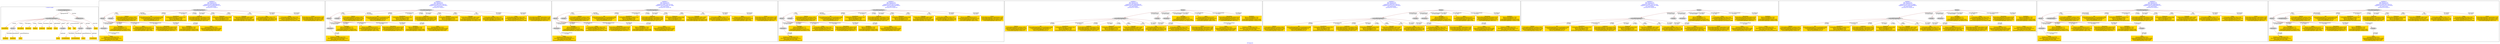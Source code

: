 digraph n0 {
fontcolor="blue"
remincross="true"
label="s06-npg.json"
subgraph cluster_0 {
label="1-correct model"
n2[style="filled",color="white",fillcolor="lightgray",label="CulturalHeritageObject2"];
n3[shape="plaintext",style="filled",fillcolor="gold",label="DateOfWork"];
n4[style="filled",color="white",fillcolor="lightgray",label="Person1"];
n5[shape="plaintext",style="filled",fillcolor="gold",label="Description"];
n6[shape="plaintext",style="filled",fillcolor="gold",label="Dimension"];
n7[shape="plaintext",style="filled",fillcolor="gold",label="Medium"];
n8[shape="plaintext",style="filled",fillcolor="gold",label="CreditLine"];
n9[shape="plaintext",style="filled",fillcolor="gold",label="Copyright"];
n10[shape="plaintext",style="filled",fillcolor="gold",label="Owner"];
n11[style="filled",color="white",fillcolor="lightgray",label="Concept2"];
n12[shape="plaintext",style="filled",fillcolor="gold",label="Title"];
n13[shape="plaintext",style="filled",fillcolor="gold",label="Ref"];
n14[style="filled",color="white",fillcolor="lightgray",label="Person2"];
n15[style="filled",color="white",fillcolor="lightgray",label="Concept3"];
n16[shape="plaintext",style="filled",fillcolor="gold",label="birthDate"];
n17[shape="plaintext",style="filled",fillcolor="gold",label="deathDate"];
n18[shape="plaintext",style="filled",fillcolor="gold",label="Artist"];
n19[shape="plaintext",style="filled",fillcolor="gold",label="sitterBirthDate"];
n20[shape="plaintext",style="filled",fillcolor="gold",label="sitterDeathDate"];
n21[shape="plaintext",style="filled",fillcolor="gold",label="values"];
n22[style="filled",color="white",fillcolor="lightgray",label="EuropeanaAggregation1"];
n23[style="filled",color="white",fillcolor="lightgray",label="WebResource2"];
n24[shape="plaintext",style="filled",fillcolor="gold",label="Image"];
n25[shape="plaintext",style="filled",fillcolor="gold",label="values"];
n26[shape="plaintext",style="filled",fillcolor="gold",label="Classification"];
}
subgraph cluster_1 {
label="candidate 0\nlink coherence:0.0\nnode coherence:0.0\nconfidence:0.6611469500965497\nmapping score:0.3426045389210721\ncost:1800.020004\n-precision:0.67-recall:0.5"
n28[style="filled",color="white",fillcolor="lightgray",label="CulturalHeritageObject1"];
n29[style="filled",color="white",fillcolor="lightgray",label="Person1"];
n30[style="filled",color="white",fillcolor="lightgray",label="Concept1"];
n31[style="filled",color="white",fillcolor="lightgray",label="Document1"];
n32[shape="plaintext",style="filled",fillcolor="gold",label="Medium\n[CulturalHeritageObject,medium,0.892]\n[CulturalHeritageObject,description,0.103]\n[Person,biographicalInformation,0.004]\n[CulturalHeritageObject,extent,0.0]"];
n33[shape="plaintext",style="filled",fillcolor="gold",label="birthDate\n[Person,dateOfBirth,0.77]\n[Person,dateOfDeath,0.152]\n[CulturalHeritageObject,created,0.053]\n[CulturalHeritageObject,description,0.025]"];
n34[shape="plaintext",style="filled",fillcolor="gold",label="values\n[Concept,prefLabel,0.931]\n[CulturalHeritageObject,description,0.056]\n[Person,biographicalInformation,0.008]\n[CulturalHeritageObject,title,0.005]"];
n35[shape="plaintext",style="filled",fillcolor="gold",label="Artist\n[Person,nameOfThePerson,0.815]\n[CulturalHeritageObject,description,0.079]\n[CulturalHeritageObject,title,0.063]\n[CulturalHeritageObject,rights,0.044]"];
n36[shape="plaintext",style="filled",fillcolor="gold",label="Ref\n[CulturalHeritageObject,accessionNumber,0.999]\n[CulturalHeritageObject,rightsHolder,0.0]\n[CulturalHeritageObject,title,0.0]\n[Person,nameOfThePerson,0.0]"];
n37[shape="plaintext",style="filled",fillcolor="gold",label="DateOfWork\n[CulturalHeritageObject,created,0.791]\n[Person,dateOfDeath,0.081]\n[Person,dateOfBirth,0.08]\n[CulturalHeritageObject,description,0.047]"];
n38[shape="plaintext",style="filled",fillcolor="gold",label="CreditLine\n[CulturalHeritageObject,provenance,0.602]\n[CulturalHeritageObject,rightsHolder,0.316]\n[CulturalHeritageObject,description,0.064]\n[CulturalHeritageObject,title,0.018]"];
n39[shape="plaintext",style="filled",fillcolor="gold",label="Dimension\n[CulturalHeritageObject,extent,0.958]\n[Person,dateOfDeath,0.025]\n[Person,dateOfBirth,0.014]\n[Person,biographicalInformation,0.003]"];
n40[shape="plaintext",style="filled",fillcolor="gold",label="Copyright\n[CulturalHeritageObject,rights,0.846]\n[Person,nameOfThePerson,0.084]\n[CulturalHeritageObject,provenance,0.04]\n[CulturalHeritageObject,description,0.03]"];
n41[shape="plaintext",style="filled",fillcolor="gold",label="Description\n[CulturalHeritageObject,description,0.814]\n[Person,biographicalInformation,0.138]\n[CulturalHeritageObject,provenance,0.027]\n[CulturalHeritageObject,title,0.021]"];
n42[shape="plaintext",style="filled",fillcolor="gold",label="deathDate\n[Person,dateOfDeath,0.703]\n[Person,dateOfBirth,0.218]\n[CulturalHeritageObject,extent,0.039]\n[CulturalHeritageObject,created,0.039]"];
n43[shape="plaintext",style="filled",fillcolor="gold",label="Title\n[CulturalHeritageObject,title,0.707]\n[CulturalHeritageObject,description,0.14]\n[CulturalHeritageObject,provenance,0.08]\n[Person,nameOfThePerson,0.073]"];
n44[shape="plaintext",style="filled",fillcolor="gold",label="values\n[CulturalHeritageObject,title,0.543]\n[CulturalHeritageObject,description,0.213]\n[Person,nameOfThePerson,0.155]\n[CulturalHeritageObject,provenance,0.089]"];
n45[shape="plaintext",style="filled",fillcolor="gold",label="Image\n[WebResource,classLink,0.976]\n[Document,columnSubClassOfLink,0.015]\n[Document,classLink,0.009]\n[CulturalHeritageObject,accessionNumber,0.0]"];
n46[shape="plaintext",style="filled",fillcolor="gold",label="Owner\n[CulturalHeritageObject,rightsHolder,0.536]\n[CulturalHeritageObject,provenance,0.406]\n[CulturalHeritageObject,description,0.045]\n[CulturalHeritageObject,title,0.014]"];
}
subgraph cluster_2 {
label="candidate 1\nlink coherence:0.0\nnode coherence:0.0\nconfidence:0.6607526721892233\nmapping score:0.3424731129519633\ncost:1800.020004\n-precision:0.67-recall:0.5"
n48[style="filled",color="white",fillcolor="lightgray",label="CulturalHeritageObject1"];
n49[style="filled",color="white",fillcolor="lightgray",label="Person1"];
n50[style="filled",color="white",fillcolor="lightgray",label="Concept1"];
n51[style="filled",color="white",fillcolor="lightgray",label="Document1"];
n52[shape="plaintext",style="filled",fillcolor="gold",label="Medium\n[CulturalHeritageObject,medium,0.892]\n[CulturalHeritageObject,description,0.103]\n[Person,biographicalInformation,0.004]\n[CulturalHeritageObject,extent,0.0]"];
n53[shape="plaintext",style="filled",fillcolor="gold",label="birthDate\n[Person,dateOfBirth,0.77]\n[Person,dateOfDeath,0.152]\n[CulturalHeritageObject,created,0.053]\n[CulturalHeritageObject,description,0.025]"];
n54[shape="plaintext",style="filled",fillcolor="gold",label="values\n[Concept,prefLabel,0.931]\n[CulturalHeritageObject,description,0.056]\n[Person,biographicalInformation,0.008]\n[CulturalHeritageObject,title,0.005]"];
n55[shape="plaintext",style="filled",fillcolor="gold",label="Artist\n[Person,nameOfThePerson,0.815]\n[CulturalHeritageObject,description,0.079]\n[CulturalHeritageObject,title,0.063]\n[CulturalHeritageObject,rights,0.044]"];
n56[shape="plaintext",style="filled",fillcolor="gold",label="Ref\n[CulturalHeritageObject,accessionNumber,0.999]\n[CulturalHeritageObject,rightsHolder,0.0]\n[CulturalHeritageObject,title,0.0]\n[Person,nameOfThePerson,0.0]"];
n57[shape="plaintext",style="filled",fillcolor="gold",label="DateOfWork\n[CulturalHeritageObject,created,0.791]\n[Person,dateOfDeath,0.081]\n[Person,dateOfBirth,0.08]\n[CulturalHeritageObject,description,0.047]"];
n58[shape="plaintext",style="filled",fillcolor="gold",label="CreditLine\n[CulturalHeritageObject,provenance,0.602]\n[CulturalHeritageObject,rightsHolder,0.316]\n[CulturalHeritageObject,description,0.064]\n[CulturalHeritageObject,title,0.018]"];
n59[shape="plaintext",style="filled",fillcolor="gold",label="Dimension\n[CulturalHeritageObject,extent,0.958]\n[Person,dateOfDeath,0.025]\n[Person,dateOfBirth,0.014]\n[Person,biographicalInformation,0.003]"];
n60[shape="plaintext",style="filled",fillcolor="gold",label="Copyright\n[CulturalHeritageObject,rights,0.846]\n[Person,nameOfThePerson,0.084]\n[CulturalHeritageObject,provenance,0.04]\n[CulturalHeritageObject,description,0.03]"];
n61[shape="plaintext",style="filled",fillcolor="gold",label="Description\n[CulturalHeritageObject,description,0.814]\n[Person,biographicalInformation,0.138]\n[CulturalHeritageObject,provenance,0.027]\n[CulturalHeritageObject,title,0.021]"];
n62[shape="plaintext",style="filled",fillcolor="gold",label="deathDate\n[Person,dateOfDeath,0.703]\n[Person,dateOfBirth,0.218]\n[CulturalHeritageObject,extent,0.039]\n[CulturalHeritageObject,created,0.039]"];
n63[shape="plaintext",style="filled",fillcolor="gold",label="Image\n[WebResource,classLink,0.976]\n[Document,columnSubClassOfLink,0.015]\n[Document,classLink,0.009]\n[CulturalHeritageObject,accessionNumber,0.0]"];
n64[shape="plaintext",style="filled",fillcolor="gold",label="Title\n[CulturalHeritageObject,title,0.707]\n[CulturalHeritageObject,description,0.14]\n[CulturalHeritageObject,provenance,0.08]\n[Person,nameOfThePerson,0.073]"];
n65[shape="plaintext",style="filled",fillcolor="gold",label="values\n[CulturalHeritageObject,title,0.543]\n[CulturalHeritageObject,description,0.213]\n[Person,nameOfThePerson,0.155]\n[CulturalHeritageObject,provenance,0.089]"];
n66[shape="plaintext",style="filled",fillcolor="gold",label="Owner\n[CulturalHeritageObject,rightsHolder,0.536]\n[CulturalHeritageObject,provenance,0.406]\n[CulturalHeritageObject,description,0.045]\n[CulturalHeritageObject,title,0.014]"];
}
subgraph cluster_3 {
label="candidate 2\nlink coherence:0.0\nnode coherence:0.0\nconfidence:0.6081778511873226\nmapping score:0.3249481726179964\ncost:1800.020004\n-precision:0.61-recall:0.46"
n68[style="filled",color="white",fillcolor="lightgray",label="CulturalHeritageObject1"];
n69[style="filled",color="white",fillcolor="lightgray",label="Person1"];
n70[style="filled",color="white",fillcolor="lightgray",label="Concept1"];
n71[style="filled",color="white",fillcolor="lightgray",label="Document1"];
n72[shape="plaintext",style="filled",fillcolor="gold",label="Medium\n[CulturalHeritageObject,medium,0.892]\n[CulturalHeritageObject,description,0.103]\n[Person,biographicalInformation,0.004]\n[CulturalHeritageObject,extent,0.0]"];
n73[shape="plaintext",style="filled",fillcolor="gold",label="birthDate\n[Person,dateOfBirth,0.77]\n[Person,dateOfDeath,0.152]\n[CulturalHeritageObject,created,0.053]\n[CulturalHeritageObject,description,0.025]"];
n74[shape="plaintext",style="filled",fillcolor="gold",label="values\n[Concept,prefLabel,0.931]\n[CulturalHeritageObject,description,0.056]\n[Person,biographicalInformation,0.008]\n[CulturalHeritageObject,title,0.005]"];
n75[shape="plaintext",style="filled",fillcolor="gold",label="values\n[CulturalHeritageObject,title,0.543]\n[CulturalHeritageObject,description,0.213]\n[Person,nameOfThePerson,0.155]\n[CulturalHeritageObject,provenance,0.089]"];
n76[shape="plaintext",style="filled",fillcolor="gold",label="Ref\n[CulturalHeritageObject,accessionNumber,0.999]\n[CulturalHeritageObject,rightsHolder,0.0]\n[CulturalHeritageObject,title,0.0]\n[Person,nameOfThePerson,0.0]"];
n77[shape="plaintext",style="filled",fillcolor="gold",label="DateOfWork\n[CulturalHeritageObject,created,0.791]\n[Person,dateOfDeath,0.081]\n[Person,dateOfBirth,0.08]\n[CulturalHeritageObject,description,0.047]"];
n78[shape="plaintext",style="filled",fillcolor="gold",label="CreditLine\n[CulturalHeritageObject,provenance,0.602]\n[CulturalHeritageObject,rightsHolder,0.316]\n[CulturalHeritageObject,description,0.064]\n[CulturalHeritageObject,title,0.018]"];
n79[shape="plaintext",style="filled",fillcolor="gold",label="Dimension\n[CulturalHeritageObject,extent,0.958]\n[Person,dateOfDeath,0.025]\n[Person,dateOfBirth,0.014]\n[Person,biographicalInformation,0.003]"];
n80[shape="plaintext",style="filled",fillcolor="gold",label="Copyright\n[CulturalHeritageObject,rights,0.846]\n[Person,nameOfThePerson,0.084]\n[CulturalHeritageObject,provenance,0.04]\n[CulturalHeritageObject,description,0.03]"];
n81[shape="plaintext",style="filled",fillcolor="gold",label="Description\n[CulturalHeritageObject,description,0.814]\n[Person,biographicalInformation,0.138]\n[CulturalHeritageObject,provenance,0.027]\n[CulturalHeritageObject,title,0.021]"];
n82[shape="plaintext",style="filled",fillcolor="gold",label="deathDate\n[Person,dateOfDeath,0.703]\n[Person,dateOfBirth,0.218]\n[CulturalHeritageObject,extent,0.039]\n[CulturalHeritageObject,created,0.039]"];
n83[shape="plaintext",style="filled",fillcolor="gold",label="Title\n[CulturalHeritageObject,title,0.707]\n[CulturalHeritageObject,description,0.14]\n[CulturalHeritageObject,provenance,0.08]\n[Person,nameOfThePerson,0.073]"];
n84[shape="plaintext",style="filled",fillcolor="gold",label="Artist\n[Person,nameOfThePerson,0.815]\n[CulturalHeritageObject,description,0.079]\n[CulturalHeritageObject,title,0.063]\n[CulturalHeritageObject,rights,0.044]"];
n85[shape="plaintext",style="filled",fillcolor="gold",label="Image\n[WebResource,classLink,0.976]\n[Document,columnSubClassOfLink,0.015]\n[Document,classLink,0.009]\n[CulturalHeritageObject,accessionNumber,0.0]"];
n86[shape="plaintext",style="filled",fillcolor="gold",label="Owner\n[CulturalHeritageObject,rightsHolder,0.536]\n[CulturalHeritageObject,provenance,0.406]\n[CulturalHeritageObject,description,0.045]\n[CulturalHeritageObject,title,0.014]"];
}
subgraph cluster_4 {
label="candidate 3\nlink coherence:0.0\nnode coherence:0.0\nconfidence:0.6077835732799961\nmapping score:0.3248167466488876\ncost:1800.020004\n-precision:0.61-recall:0.46"
n88[style="filled",color="white",fillcolor="lightgray",label="CulturalHeritageObject1"];
n89[style="filled",color="white",fillcolor="lightgray",label="Person1"];
n90[style="filled",color="white",fillcolor="lightgray",label="Concept1"];
n91[style="filled",color="white",fillcolor="lightgray",label="Document1"];
n92[shape="plaintext",style="filled",fillcolor="gold",label="Medium\n[CulturalHeritageObject,medium,0.892]\n[CulturalHeritageObject,description,0.103]\n[Person,biographicalInformation,0.004]\n[CulturalHeritageObject,extent,0.0]"];
n93[shape="plaintext",style="filled",fillcolor="gold",label="birthDate\n[Person,dateOfBirth,0.77]\n[Person,dateOfDeath,0.152]\n[CulturalHeritageObject,created,0.053]\n[CulturalHeritageObject,description,0.025]"];
n94[shape="plaintext",style="filled",fillcolor="gold",label="values\n[Concept,prefLabel,0.931]\n[CulturalHeritageObject,description,0.056]\n[Person,biographicalInformation,0.008]\n[CulturalHeritageObject,title,0.005]"];
n95[shape="plaintext",style="filled",fillcolor="gold",label="values\n[CulturalHeritageObject,title,0.543]\n[CulturalHeritageObject,description,0.213]\n[Person,nameOfThePerson,0.155]\n[CulturalHeritageObject,provenance,0.089]"];
n96[shape="plaintext",style="filled",fillcolor="gold",label="Ref\n[CulturalHeritageObject,accessionNumber,0.999]\n[CulturalHeritageObject,rightsHolder,0.0]\n[CulturalHeritageObject,title,0.0]\n[Person,nameOfThePerson,0.0]"];
n97[shape="plaintext",style="filled",fillcolor="gold",label="DateOfWork\n[CulturalHeritageObject,created,0.791]\n[Person,dateOfDeath,0.081]\n[Person,dateOfBirth,0.08]\n[CulturalHeritageObject,description,0.047]"];
n98[shape="plaintext",style="filled",fillcolor="gold",label="CreditLine\n[CulturalHeritageObject,provenance,0.602]\n[CulturalHeritageObject,rightsHolder,0.316]\n[CulturalHeritageObject,description,0.064]\n[CulturalHeritageObject,title,0.018]"];
n99[shape="plaintext",style="filled",fillcolor="gold",label="Dimension\n[CulturalHeritageObject,extent,0.958]\n[Person,dateOfDeath,0.025]\n[Person,dateOfBirth,0.014]\n[Person,biographicalInformation,0.003]"];
n100[shape="plaintext",style="filled",fillcolor="gold",label="Copyright\n[CulturalHeritageObject,rights,0.846]\n[Person,nameOfThePerson,0.084]\n[CulturalHeritageObject,provenance,0.04]\n[CulturalHeritageObject,description,0.03]"];
n101[shape="plaintext",style="filled",fillcolor="gold",label="Description\n[CulturalHeritageObject,description,0.814]\n[Person,biographicalInformation,0.138]\n[CulturalHeritageObject,provenance,0.027]\n[CulturalHeritageObject,title,0.021]"];
n102[shape="plaintext",style="filled",fillcolor="gold",label="deathDate\n[Person,dateOfDeath,0.703]\n[Person,dateOfBirth,0.218]\n[CulturalHeritageObject,extent,0.039]\n[CulturalHeritageObject,created,0.039]"];
n103[shape="plaintext",style="filled",fillcolor="gold",label="Image\n[WebResource,classLink,0.976]\n[Document,columnSubClassOfLink,0.015]\n[Document,classLink,0.009]\n[CulturalHeritageObject,accessionNumber,0.0]"];
n104[shape="plaintext",style="filled",fillcolor="gold",label="Title\n[CulturalHeritageObject,title,0.707]\n[CulturalHeritageObject,description,0.14]\n[CulturalHeritageObject,provenance,0.08]\n[Person,nameOfThePerson,0.073]"];
n105[shape="plaintext",style="filled",fillcolor="gold",label="Artist\n[Person,nameOfThePerson,0.815]\n[CulturalHeritageObject,description,0.079]\n[CulturalHeritageObject,title,0.063]\n[CulturalHeritageObject,rights,0.044]"];
n106[shape="plaintext",style="filled",fillcolor="gold",label="Owner\n[CulturalHeritageObject,rightsHolder,0.536]\n[CulturalHeritageObject,provenance,0.406]\n[CulturalHeritageObject,description,0.045]\n[CulturalHeritageObject,title,0.014]"];
}
subgraph cluster_5 {
label="candidate 4\nlink coherence:0.0\nnode coherence:0.0\nconfidence:0.6611469500965497\nmapping score:0.3426045389210721\ncost:1800.030006\n-precision:0.67-recall:0.5"
n108[style="filled",color="white",fillcolor="lightgray",label="Person1"];
n109[style="filled",color="white",fillcolor="lightgray",label="CulturalHeritageObject1"];
n110[style="filled",color="white",fillcolor="lightgray",label="Concept1"];
n111[style="filled",color="white",fillcolor="lightgray",label="Document1"];
n112[shape="plaintext",style="filled",fillcolor="gold",label="Medium\n[CulturalHeritageObject,medium,0.892]\n[CulturalHeritageObject,description,0.103]\n[Person,biographicalInformation,0.004]\n[CulturalHeritageObject,extent,0.0]"];
n113[shape="plaintext",style="filled",fillcolor="gold",label="birthDate\n[Person,dateOfBirth,0.77]\n[Person,dateOfDeath,0.152]\n[CulturalHeritageObject,created,0.053]\n[CulturalHeritageObject,description,0.025]"];
n114[shape="plaintext",style="filled",fillcolor="gold",label="values\n[Concept,prefLabel,0.931]\n[CulturalHeritageObject,description,0.056]\n[Person,biographicalInformation,0.008]\n[CulturalHeritageObject,title,0.005]"];
n115[shape="plaintext",style="filled",fillcolor="gold",label="Artist\n[Person,nameOfThePerson,0.815]\n[CulturalHeritageObject,description,0.079]\n[CulturalHeritageObject,title,0.063]\n[CulturalHeritageObject,rights,0.044]"];
n116[shape="plaintext",style="filled",fillcolor="gold",label="Ref\n[CulturalHeritageObject,accessionNumber,0.999]\n[CulturalHeritageObject,rightsHolder,0.0]\n[CulturalHeritageObject,title,0.0]\n[Person,nameOfThePerson,0.0]"];
n117[shape="plaintext",style="filled",fillcolor="gold",label="DateOfWork\n[CulturalHeritageObject,created,0.791]\n[Person,dateOfDeath,0.081]\n[Person,dateOfBirth,0.08]\n[CulturalHeritageObject,description,0.047]"];
n118[shape="plaintext",style="filled",fillcolor="gold",label="CreditLine\n[CulturalHeritageObject,provenance,0.602]\n[CulturalHeritageObject,rightsHolder,0.316]\n[CulturalHeritageObject,description,0.064]\n[CulturalHeritageObject,title,0.018]"];
n119[shape="plaintext",style="filled",fillcolor="gold",label="Dimension\n[CulturalHeritageObject,extent,0.958]\n[Person,dateOfDeath,0.025]\n[Person,dateOfBirth,0.014]\n[Person,biographicalInformation,0.003]"];
n120[shape="plaintext",style="filled",fillcolor="gold",label="Copyright\n[CulturalHeritageObject,rights,0.846]\n[Person,nameOfThePerson,0.084]\n[CulturalHeritageObject,provenance,0.04]\n[CulturalHeritageObject,description,0.03]"];
n121[shape="plaintext",style="filled",fillcolor="gold",label="Description\n[CulturalHeritageObject,description,0.814]\n[Person,biographicalInformation,0.138]\n[CulturalHeritageObject,provenance,0.027]\n[CulturalHeritageObject,title,0.021]"];
n122[shape="plaintext",style="filled",fillcolor="gold",label="deathDate\n[Person,dateOfDeath,0.703]\n[Person,dateOfBirth,0.218]\n[CulturalHeritageObject,extent,0.039]\n[CulturalHeritageObject,created,0.039]"];
n123[shape="plaintext",style="filled",fillcolor="gold",label="Title\n[CulturalHeritageObject,title,0.707]\n[CulturalHeritageObject,description,0.14]\n[CulturalHeritageObject,provenance,0.08]\n[Person,nameOfThePerson,0.073]"];
n124[shape="plaintext",style="filled",fillcolor="gold",label="values\n[CulturalHeritageObject,title,0.543]\n[CulturalHeritageObject,description,0.213]\n[Person,nameOfThePerson,0.155]\n[CulturalHeritageObject,provenance,0.089]"];
n125[shape="plaintext",style="filled",fillcolor="gold",label="Image\n[WebResource,classLink,0.976]\n[Document,columnSubClassOfLink,0.015]\n[Document,classLink,0.009]\n[CulturalHeritageObject,accessionNumber,0.0]"];
n126[shape="plaintext",style="filled",fillcolor="gold",label="Owner\n[CulturalHeritageObject,rightsHolder,0.536]\n[CulturalHeritageObject,provenance,0.406]\n[CulturalHeritageObject,description,0.045]\n[CulturalHeritageObject,title,0.014]"];
}
subgraph cluster_6 {
label="candidate 5\nlink coherence:0.0\nnode coherence:0.0\nconfidence:0.6607526721892233\nmapping score:0.3424731129519633\ncost:1800.030006\n-precision:0.67-recall:0.5"
n128[style="filled",color="white",fillcolor="lightgray",label="Person1"];
n129[style="filled",color="white",fillcolor="lightgray",label="CulturalHeritageObject1"];
n130[style="filled",color="white",fillcolor="lightgray",label="Concept1"];
n131[style="filled",color="white",fillcolor="lightgray",label="Document1"];
n132[shape="plaintext",style="filled",fillcolor="gold",label="Medium\n[CulturalHeritageObject,medium,0.892]\n[CulturalHeritageObject,description,0.103]\n[Person,biographicalInformation,0.004]\n[CulturalHeritageObject,extent,0.0]"];
n133[shape="plaintext",style="filled",fillcolor="gold",label="birthDate\n[Person,dateOfBirth,0.77]\n[Person,dateOfDeath,0.152]\n[CulturalHeritageObject,created,0.053]\n[CulturalHeritageObject,description,0.025]"];
n134[shape="plaintext",style="filled",fillcolor="gold",label="values\n[Concept,prefLabel,0.931]\n[CulturalHeritageObject,description,0.056]\n[Person,biographicalInformation,0.008]\n[CulturalHeritageObject,title,0.005]"];
n135[shape="plaintext",style="filled",fillcolor="gold",label="Artist\n[Person,nameOfThePerson,0.815]\n[CulturalHeritageObject,description,0.079]\n[CulturalHeritageObject,title,0.063]\n[CulturalHeritageObject,rights,0.044]"];
n136[shape="plaintext",style="filled",fillcolor="gold",label="Ref\n[CulturalHeritageObject,accessionNumber,0.999]\n[CulturalHeritageObject,rightsHolder,0.0]\n[CulturalHeritageObject,title,0.0]\n[Person,nameOfThePerson,0.0]"];
n137[shape="plaintext",style="filled",fillcolor="gold",label="DateOfWork\n[CulturalHeritageObject,created,0.791]\n[Person,dateOfDeath,0.081]\n[Person,dateOfBirth,0.08]\n[CulturalHeritageObject,description,0.047]"];
n138[shape="plaintext",style="filled",fillcolor="gold",label="CreditLine\n[CulturalHeritageObject,provenance,0.602]\n[CulturalHeritageObject,rightsHolder,0.316]\n[CulturalHeritageObject,description,0.064]\n[CulturalHeritageObject,title,0.018]"];
n139[shape="plaintext",style="filled",fillcolor="gold",label="Dimension\n[CulturalHeritageObject,extent,0.958]\n[Person,dateOfDeath,0.025]\n[Person,dateOfBirth,0.014]\n[Person,biographicalInformation,0.003]"];
n140[shape="plaintext",style="filled",fillcolor="gold",label="Copyright\n[CulturalHeritageObject,rights,0.846]\n[Person,nameOfThePerson,0.084]\n[CulturalHeritageObject,provenance,0.04]\n[CulturalHeritageObject,description,0.03]"];
n141[shape="plaintext",style="filled",fillcolor="gold",label="Description\n[CulturalHeritageObject,description,0.814]\n[Person,biographicalInformation,0.138]\n[CulturalHeritageObject,provenance,0.027]\n[CulturalHeritageObject,title,0.021]"];
n142[shape="plaintext",style="filled",fillcolor="gold",label="deathDate\n[Person,dateOfDeath,0.703]\n[Person,dateOfBirth,0.218]\n[CulturalHeritageObject,extent,0.039]\n[CulturalHeritageObject,created,0.039]"];
n143[shape="plaintext",style="filled",fillcolor="gold",label="Image\n[WebResource,classLink,0.976]\n[Document,columnSubClassOfLink,0.015]\n[Document,classLink,0.009]\n[CulturalHeritageObject,accessionNumber,0.0]"];
n144[shape="plaintext",style="filled",fillcolor="gold",label="Title\n[CulturalHeritageObject,title,0.707]\n[CulturalHeritageObject,description,0.14]\n[CulturalHeritageObject,provenance,0.08]\n[Person,nameOfThePerson,0.073]"];
n145[shape="plaintext",style="filled",fillcolor="gold",label="values\n[CulturalHeritageObject,title,0.543]\n[CulturalHeritageObject,description,0.213]\n[Person,nameOfThePerson,0.155]\n[CulturalHeritageObject,provenance,0.089]"];
n146[shape="plaintext",style="filled",fillcolor="gold",label="Owner\n[CulturalHeritageObject,rightsHolder,0.536]\n[CulturalHeritageObject,provenance,0.406]\n[CulturalHeritageObject,description,0.045]\n[CulturalHeritageObject,title,0.014]"];
}
subgraph cluster_7 {
label="candidate 6\nlink coherence:0.0\nnode coherence:0.0\nconfidence:0.6081778511873226\nmapping score:0.3249481726179964\ncost:1800.030006\n-precision:0.61-recall:0.46"
n148[style="filled",color="white",fillcolor="lightgray",label="Person1"];
n149[style="filled",color="white",fillcolor="lightgray",label="CulturalHeritageObject1"];
n150[style="filled",color="white",fillcolor="lightgray",label="Concept1"];
n151[style="filled",color="white",fillcolor="lightgray",label="Document1"];
n152[shape="plaintext",style="filled",fillcolor="gold",label="Medium\n[CulturalHeritageObject,medium,0.892]\n[CulturalHeritageObject,description,0.103]\n[Person,biographicalInformation,0.004]\n[CulturalHeritageObject,extent,0.0]"];
n153[shape="plaintext",style="filled",fillcolor="gold",label="birthDate\n[Person,dateOfBirth,0.77]\n[Person,dateOfDeath,0.152]\n[CulturalHeritageObject,created,0.053]\n[CulturalHeritageObject,description,0.025]"];
n154[shape="plaintext",style="filled",fillcolor="gold",label="values\n[Concept,prefLabel,0.931]\n[CulturalHeritageObject,description,0.056]\n[Person,biographicalInformation,0.008]\n[CulturalHeritageObject,title,0.005]"];
n155[shape="plaintext",style="filled",fillcolor="gold",label="values\n[CulturalHeritageObject,title,0.543]\n[CulturalHeritageObject,description,0.213]\n[Person,nameOfThePerson,0.155]\n[CulturalHeritageObject,provenance,0.089]"];
n156[shape="plaintext",style="filled",fillcolor="gold",label="Ref\n[CulturalHeritageObject,accessionNumber,0.999]\n[CulturalHeritageObject,rightsHolder,0.0]\n[CulturalHeritageObject,title,0.0]\n[Person,nameOfThePerson,0.0]"];
n157[shape="plaintext",style="filled",fillcolor="gold",label="DateOfWork\n[CulturalHeritageObject,created,0.791]\n[Person,dateOfDeath,0.081]\n[Person,dateOfBirth,0.08]\n[CulturalHeritageObject,description,0.047]"];
n158[shape="plaintext",style="filled",fillcolor="gold",label="CreditLine\n[CulturalHeritageObject,provenance,0.602]\n[CulturalHeritageObject,rightsHolder,0.316]\n[CulturalHeritageObject,description,0.064]\n[CulturalHeritageObject,title,0.018]"];
n159[shape="plaintext",style="filled",fillcolor="gold",label="Dimension\n[CulturalHeritageObject,extent,0.958]\n[Person,dateOfDeath,0.025]\n[Person,dateOfBirth,0.014]\n[Person,biographicalInformation,0.003]"];
n160[shape="plaintext",style="filled",fillcolor="gold",label="Copyright\n[CulturalHeritageObject,rights,0.846]\n[Person,nameOfThePerson,0.084]\n[CulturalHeritageObject,provenance,0.04]\n[CulturalHeritageObject,description,0.03]"];
n161[shape="plaintext",style="filled",fillcolor="gold",label="Description\n[CulturalHeritageObject,description,0.814]\n[Person,biographicalInformation,0.138]\n[CulturalHeritageObject,provenance,0.027]\n[CulturalHeritageObject,title,0.021]"];
n162[shape="plaintext",style="filled",fillcolor="gold",label="deathDate\n[Person,dateOfDeath,0.703]\n[Person,dateOfBirth,0.218]\n[CulturalHeritageObject,extent,0.039]\n[CulturalHeritageObject,created,0.039]"];
n163[shape="plaintext",style="filled",fillcolor="gold",label="Title\n[CulturalHeritageObject,title,0.707]\n[CulturalHeritageObject,description,0.14]\n[CulturalHeritageObject,provenance,0.08]\n[Person,nameOfThePerson,0.073]"];
n164[shape="plaintext",style="filled",fillcolor="gold",label="Artist\n[Person,nameOfThePerson,0.815]\n[CulturalHeritageObject,description,0.079]\n[CulturalHeritageObject,title,0.063]\n[CulturalHeritageObject,rights,0.044]"];
n165[shape="plaintext",style="filled",fillcolor="gold",label="Image\n[WebResource,classLink,0.976]\n[Document,columnSubClassOfLink,0.015]\n[Document,classLink,0.009]\n[CulturalHeritageObject,accessionNumber,0.0]"];
n166[shape="plaintext",style="filled",fillcolor="gold",label="Owner\n[CulturalHeritageObject,rightsHolder,0.536]\n[CulturalHeritageObject,provenance,0.406]\n[CulturalHeritageObject,description,0.045]\n[CulturalHeritageObject,title,0.014]"];
}
subgraph cluster_8 {
label="candidate 7\nlink coherence:0.0\nnode coherence:0.0\nconfidence:0.6077835732799961\nmapping score:0.3248167466488876\ncost:1800.030006\n-precision:0.61-recall:0.46"
n168[style="filled",color="white",fillcolor="lightgray",label="Person1"];
n169[style="filled",color="white",fillcolor="lightgray",label="CulturalHeritageObject1"];
n170[style="filled",color="white",fillcolor="lightgray",label="Concept1"];
n171[style="filled",color="white",fillcolor="lightgray",label="Document1"];
n172[shape="plaintext",style="filled",fillcolor="gold",label="Medium\n[CulturalHeritageObject,medium,0.892]\n[CulturalHeritageObject,description,0.103]\n[Person,biographicalInformation,0.004]\n[CulturalHeritageObject,extent,0.0]"];
n173[shape="plaintext",style="filled",fillcolor="gold",label="birthDate\n[Person,dateOfBirth,0.77]\n[Person,dateOfDeath,0.152]\n[CulturalHeritageObject,created,0.053]\n[CulturalHeritageObject,description,0.025]"];
n174[shape="plaintext",style="filled",fillcolor="gold",label="values\n[Concept,prefLabel,0.931]\n[CulturalHeritageObject,description,0.056]\n[Person,biographicalInformation,0.008]\n[CulturalHeritageObject,title,0.005]"];
n175[shape="plaintext",style="filled",fillcolor="gold",label="values\n[CulturalHeritageObject,title,0.543]\n[CulturalHeritageObject,description,0.213]\n[Person,nameOfThePerson,0.155]\n[CulturalHeritageObject,provenance,0.089]"];
n176[shape="plaintext",style="filled",fillcolor="gold",label="Ref\n[CulturalHeritageObject,accessionNumber,0.999]\n[CulturalHeritageObject,rightsHolder,0.0]\n[CulturalHeritageObject,title,0.0]\n[Person,nameOfThePerson,0.0]"];
n177[shape="plaintext",style="filled",fillcolor="gold",label="DateOfWork\n[CulturalHeritageObject,created,0.791]\n[Person,dateOfDeath,0.081]\n[Person,dateOfBirth,0.08]\n[CulturalHeritageObject,description,0.047]"];
n178[shape="plaintext",style="filled",fillcolor="gold",label="CreditLine\n[CulturalHeritageObject,provenance,0.602]\n[CulturalHeritageObject,rightsHolder,0.316]\n[CulturalHeritageObject,description,0.064]\n[CulturalHeritageObject,title,0.018]"];
n179[shape="plaintext",style="filled",fillcolor="gold",label="Dimension\n[CulturalHeritageObject,extent,0.958]\n[Person,dateOfDeath,0.025]\n[Person,dateOfBirth,0.014]\n[Person,biographicalInformation,0.003]"];
n180[shape="plaintext",style="filled",fillcolor="gold",label="Copyright\n[CulturalHeritageObject,rights,0.846]\n[Person,nameOfThePerson,0.084]\n[CulturalHeritageObject,provenance,0.04]\n[CulturalHeritageObject,description,0.03]"];
n181[shape="plaintext",style="filled",fillcolor="gold",label="Description\n[CulturalHeritageObject,description,0.814]\n[Person,biographicalInformation,0.138]\n[CulturalHeritageObject,provenance,0.027]\n[CulturalHeritageObject,title,0.021]"];
n182[shape="plaintext",style="filled",fillcolor="gold",label="deathDate\n[Person,dateOfDeath,0.703]\n[Person,dateOfBirth,0.218]\n[CulturalHeritageObject,extent,0.039]\n[CulturalHeritageObject,created,0.039]"];
n183[shape="plaintext",style="filled",fillcolor="gold",label="Image\n[WebResource,classLink,0.976]\n[Document,columnSubClassOfLink,0.015]\n[Document,classLink,0.009]\n[CulturalHeritageObject,accessionNumber,0.0]"];
n184[shape="plaintext",style="filled",fillcolor="gold",label="Title\n[CulturalHeritageObject,title,0.707]\n[CulturalHeritageObject,description,0.14]\n[CulturalHeritageObject,provenance,0.08]\n[Person,nameOfThePerson,0.073]"];
n185[shape="plaintext",style="filled",fillcolor="gold",label="Artist\n[Person,nameOfThePerson,0.815]\n[CulturalHeritageObject,description,0.079]\n[CulturalHeritageObject,title,0.063]\n[CulturalHeritageObject,rights,0.044]"];
n186[shape="plaintext",style="filled",fillcolor="gold",label="Owner\n[CulturalHeritageObject,rightsHolder,0.536]\n[CulturalHeritageObject,provenance,0.406]\n[CulturalHeritageObject,description,0.045]\n[CulturalHeritageObject,title,0.014]"];
}
subgraph cluster_9 {
label="candidate 8\nlink coherence:0.0\nnode coherence:0.0\nconfidence:0.6611469500965497\nmapping score:0.3426045389210721\ncost:1900.020004\n-precision:0.63-recall:0.5"
n188[style="filled",color="white",fillcolor="lightgray",label="CulturalHeritageObject1"];
n189[style="filled",color="white",fillcolor="lightgray",label="Person1"];
n190[style="filled",color="white",fillcolor="lightgray",label="ConceptScheme1"];
n191[style="filled",color="white",fillcolor="lightgray",label="Document1"];
n192[style="filled",color="white",fillcolor="lightgray",label="Concept1"];
n193[shape="plaintext",style="filled",fillcolor="gold",label="Medium\n[CulturalHeritageObject,medium,0.892]\n[CulturalHeritageObject,description,0.103]\n[Person,biographicalInformation,0.004]\n[CulturalHeritageObject,extent,0.0]"];
n194[shape="plaintext",style="filled",fillcolor="gold",label="birthDate\n[Person,dateOfBirth,0.77]\n[Person,dateOfDeath,0.152]\n[CulturalHeritageObject,created,0.053]\n[CulturalHeritageObject,description,0.025]"];
n195[shape="plaintext",style="filled",fillcolor="gold",label="values\n[Concept,prefLabel,0.931]\n[CulturalHeritageObject,description,0.056]\n[Person,biographicalInformation,0.008]\n[CulturalHeritageObject,title,0.005]"];
n196[shape="plaintext",style="filled",fillcolor="gold",label="Artist\n[Person,nameOfThePerson,0.815]\n[CulturalHeritageObject,description,0.079]\n[CulturalHeritageObject,title,0.063]\n[CulturalHeritageObject,rights,0.044]"];
n197[shape="plaintext",style="filled",fillcolor="gold",label="Ref\n[CulturalHeritageObject,accessionNumber,0.999]\n[CulturalHeritageObject,rightsHolder,0.0]\n[CulturalHeritageObject,title,0.0]\n[Person,nameOfThePerson,0.0]"];
n198[shape="plaintext",style="filled",fillcolor="gold",label="DateOfWork\n[CulturalHeritageObject,created,0.791]\n[Person,dateOfDeath,0.081]\n[Person,dateOfBirth,0.08]\n[CulturalHeritageObject,description,0.047]"];
n199[shape="plaintext",style="filled",fillcolor="gold",label="CreditLine\n[CulturalHeritageObject,provenance,0.602]\n[CulturalHeritageObject,rightsHolder,0.316]\n[CulturalHeritageObject,description,0.064]\n[CulturalHeritageObject,title,0.018]"];
n200[shape="plaintext",style="filled",fillcolor="gold",label="Dimension\n[CulturalHeritageObject,extent,0.958]\n[Person,dateOfDeath,0.025]\n[Person,dateOfBirth,0.014]\n[Person,biographicalInformation,0.003]"];
n201[shape="plaintext",style="filled",fillcolor="gold",label="Copyright\n[CulturalHeritageObject,rights,0.846]\n[Person,nameOfThePerson,0.084]\n[CulturalHeritageObject,provenance,0.04]\n[CulturalHeritageObject,description,0.03]"];
n202[shape="plaintext",style="filled",fillcolor="gold",label="Description\n[CulturalHeritageObject,description,0.814]\n[Person,biographicalInformation,0.138]\n[CulturalHeritageObject,provenance,0.027]\n[CulturalHeritageObject,title,0.021]"];
n203[shape="plaintext",style="filled",fillcolor="gold",label="deathDate\n[Person,dateOfDeath,0.703]\n[Person,dateOfBirth,0.218]\n[CulturalHeritageObject,extent,0.039]\n[CulturalHeritageObject,created,0.039]"];
n204[shape="plaintext",style="filled",fillcolor="gold",label="Title\n[CulturalHeritageObject,title,0.707]\n[CulturalHeritageObject,description,0.14]\n[CulturalHeritageObject,provenance,0.08]\n[Person,nameOfThePerson,0.073]"];
n205[shape="plaintext",style="filled",fillcolor="gold",label="values\n[CulturalHeritageObject,title,0.543]\n[CulturalHeritageObject,description,0.213]\n[Person,nameOfThePerson,0.155]\n[CulturalHeritageObject,provenance,0.089]"];
n206[shape="plaintext",style="filled",fillcolor="gold",label="Image\n[WebResource,classLink,0.976]\n[Document,columnSubClassOfLink,0.015]\n[Document,classLink,0.009]\n[CulturalHeritageObject,accessionNumber,0.0]"];
n207[shape="plaintext",style="filled",fillcolor="gold",label="Owner\n[CulturalHeritageObject,rightsHolder,0.536]\n[CulturalHeritageObject,provenance,0.406]\n[CulturalHeritageObject,description,0.045]\n[CulturalHeritageObject,title,0.014]"];
}
subgraph cluster_10 {
label="candidate 9\nlink coherence:0.0\nnode coherence:0.0\nconfidence:0.6607526721892233\nmapping score:0.3424731129519633\ncost:1900.020004\n-precision:0.63-recall:0.5"
n209[style="filled",color="white",fillcolor="lightgray",label="CulturalHeritageObject1"];
n210[style="filled",color="white",fillcolor="lightgray",label="Person1"];
n211[style="filled",color="white",fillcolor="lightgray",label="ConceptScheme1"];
n212[style="filled",color="white",fillcolor="lightgray",label="Document1"];
n213[style="filled",color="white",fillcolor="lightgray",label="Concept1"];
n214[shape="plaintext",style="filled",fillcolor="gold",label="Medium\n[CulturalHeritageObject,medium,0.892]\n[CulturalHeritageObject,description,0.103]\n[Person,biographicalInformation,0.004]\n[CulturalHeritageObject,extent,0.0]"];
n215[shape="plaintext",style="filled",fillcolor="gold",label="birthDate\n[Person,dateOfBirth,0.77]\n[Person,dateOfDeath,0.152]\n[CulturalHeritageObject,created,0.053]\n[CulturalHeritageObject,description,0.025]"];
n216[shape="plaintext",style="filled",fillcolor="gold",label="values\n[Concept,prefLabel,0.931]\n[CulturalHeritageObject,description,0.056]\n[Person,biographicalInformation,0.008]\n[CulturalHeritageObject,title,0.005]"];
n217[shape="plaintext",style="filled",fillcolor="gold",label="Artist\n[Person,nameOfThePerson,0.815]\n[CulturalHeritageObject,description,0.079]\n[CulturalHeritageObject,title,0.063]\n[CulturalHeritageObject,rights,0.044]"];
n218[shape="plaintext",style="filled",fillcolor="gold",label="Ref\n[CulturalHeritageObject,accessionNumber,0.999]\n[CulturalHeritageObject,rightsHolder,0.0]\n[CulturalHeritageObject,title,0.0]\n[Person,nameOfThePerson,0.0]"];
n219[shape="plaintext",style="filled",fillcolor="gold",label="DateOfWork\n[CulturalHeritageObject,created,0.791]\n[Person,dateOfDeath,0.081]\n[Person,dateOfBirth,0.08]\n[CulturalHeritageObject,description,0.047]"];
n220[shape="plaintext",style="filled",fillcolor="gold",label="CreditLine\n[CulturalHeritageObject,provenance,0.602]\n[CulturalHeritageObject,rightsHolder,0.316]\n[CulturalHeritageObject,description,0.064]\n[CulturalHeritageObject,title,0.018]"];
n221[shape="plaintext",style="filled",fillcolor="gold",label="Dimension\n[CulturalHeritageObject,extent,0.958]\n[Person,dateOfDeath,0.025]\n[Person,dateOfBirth,0.014]\n[Person,biographicalInformation,0.003]"];
n222[shape="plaintext",style="filled",fillcolor="gold",label="Copyright\n[CulturalHeritageObject,rights,0.846]\n[Person,nameOfThePerson,0.084]\n[CulturalHeritageObject,provenance,0.04]\n[CulturalHeritageObject,description,0.03]"];
n223[shape="plaintext",style="filled",fillcolor="gold",label="Description\n[CulturalHeritageObject,description,0.814]\n[Person,biographicalInformation,0.138]\n[CulturalHeritageObject,provenance,0.027]\n[CulturalHeritageObject,title,0.021]"];
n224[shape="plaintext",style="filled",fillcolor="gold",label="deathDate\n[Person,dateOfDeath,0.703]\n[Person,dateOfBirth,0.218]\n[CulturalHeritageObject,extent,0.039]\n[CulturalHeritageObject,created,0.039]"];
n225[shape="plaintext",style="filled",fillcolor="gold",label="Image\n[WebResource,classLink,0.976]\n[Document,columnSubClassOfLink,0.015]\n[Document,classLink,0.009]\n[CulturalHeritageObject,accessionNumber,0.0]"];
n226[shape="plaintext",style="filled",fillcolor="gold",label="Title\n[CulturalHeritageObject,title,0.707]\n[CulturalHeritageObject,description,0.14]\n[CulturalHeritageObject,provenance,0.08]\n[Person,nameOfThePerson,0.073]"];
n227[shape="plaintext",style="filled",fillcolor="gold",label="values\n[CulturalHeritageObject,title,0.543]\n[CulturalHeritageObject,description,0.213]\n[Person,nameOfThePerson,0.155]\n[CulturalHeritageObject,provenance,0.089]"];
n228[shape="plaintext",style="filled",fillcolor="gold",label="Owner\n[CulturalHeritageObject,rightsHolder,0.536]\n[CulturalHeritageObject,provenance,0.406]\n[CulturalHeritageObject,description,0.045]\n[CulturalHeritageObject,title,0.014]"];
}
n2 -> n3[color="brown",fontcolor="black",label="created"]
n2 -> n4[color="brown",fontcolor="black",label="creator"]
n2 -> n5[color="brown",fontcolor="black",label="description"]
n2 -> n6[color="brown",fontcolor="black",label="extent"]
n2 -> n7[color="brown",fontcolor="black",label="medium"]
n2 -> n8[color="brown",fontcolor="black",label="provenance"]
n2 -> n9[color="brown",fontcolor="black",label="rights"]
n2 -> n10[color="brown",fontcolor="black",label="rightsHolder"]
n2 -> n11[color="brown",fontcolor="black",label="subject"]
n2 -> n12[color="brown",fontcolor="black",label="title"]
n2 -> n13[color="brown",fontcolor="black",label="accessionNumber"]
n2 -> n14[color="brown",fontcolor="black",label="sitter"]
n2 -> n15[color="brown",fontcolor="black",label="hasType"]
n4 -> n16[color="brown",fontcolor="black",label="dateOfBirth"]
n4 -> n17[color="brown",fontcolor="black",label="dateOfDeath"]
n4 -> n18[color="brown",fontcolor="black",label="nameOfThePerson"]
n14 -> n19[color="brown",fontcolor="black",label="dateOfBirth"]
n14 -> n20[color="brown",fontcolor="black",label="dateOfDeath"]
n14 -> n21[color="brown",fontcolor="black",label="nameOfThePerson"]
n22 -> n2[color="brown",fontcolor="black",label="aggregatedCHO"]
n22 -> n23[color="brown",fontcolor="black",label="hasView"]
n23 -> n24[color="brown",fontcolor="black",label="classLink"]
n11 -> n25[color="brown",fontcolor="black",label="prefLabel"]
n15 -> n26[color="brown",fontcolor="black",label="prefLabel"]
n28 -> n29[color="brown",fontcolor="black",label="sitter\nw=100.0"]
n28 -> n30[color="brown",fontcolor="black",label="hasType\nw=100.010002"]
n29 -> n31[color="brown",fontcolor="black",label="workplaceHomepage\nw=100.010002"]
n28 -> n32[color="brown",fontcolor="black",label="medium\nw=100.0"]
n29 -> n33[color="brown",fontcolor="black",label="dateOfBirth\nw=100.0"]
n30 -> n34[color="brown",fontcolor="black",label="prefLabel\nw=100.0"]
n29 -> n35[color="brown",fontcolor="black",label="nameOfThePerson\nw=100.0"]
n28 -> n36[color="brown",fontcolor="black",label="accessionNumber\nw=100.0"]
n28 -> n37[color="brown",fontcolor="black",label="created\nw=100.0"]
n28 -> n38[color="brown",fontcolor="black",label="provenance\nw=100.0"]
n28 -> n39[color="brown",fontcolor="black",label="extent\nw=100.0"]
n28 -> n40[color="brown",fontcolor="black",label="rights\nw=100.0"]
n29 -> n41[color="brown",fontcolor="black",label="biographicalInformation\nw=100.0"]
n29 -> n42[color="brown",fontcolor="black",label="dateOfDeath\nw=100.0"]
n28 -> n43[color="brown",fontcolor="black",label="title\nw=100.0"]
n28 -> n44[color="brown",fontcolor="black",label="description\nw=100.0"]
n31 -> n45[color="brown",fontcolor="black",label="columnSubClassOfLink\nw=100.0"]
n28 -> n46[color="brown",fontcolor="black",label="rightsHolder\nw=100.0"]
n48 -> n49[color="brown",fontcolor="black",label="sitter\nw=100.0"]
n48 -> n50[color="brown",fontcolor="black",label="hasType\nw=100.010002"]
n49 -> n51[color="brown",fontcolor="black",label="workplaceHomepage\nw=100.010002"]
n48 -> n52[color="brown",fontcolor="black",label="medium\nw=100.0"]
n49 -> n53[color="brown",fontcolor="black",label="dateOfBirth\nw=100.0"]
n50 -> n54[color="brown",fontcolor="black",label="prefLabel\nw=100.0"]
n49 -> n55[color="brown",fontcolor="black",label="nameOfThePerson\nw=100.0"]
n48 -> n56[color="brown",fontcolor="black",label="accessionNumber\nw=100.0"]
n48 -> n57[color="brown",fontcolor="black",label="created\nw=100.0"]
n48 -> n58[color="brown",fontcolor="black",label="provenance\nw=100.0"]
n48 -> n59[color="brown",fontcolor="black",label="extent\nw=100.0"]
n48 -> n60[color="brown",fontcolor="black",label="rights\nw=100.0"]
n49 -> n61[color="brown",fontcolor="black",label="biographicalInformation\nw=100.0"]
n49 -> n62[color="brown",fontcolor="black",label="dateOfDeath\nw=100.0"]
n51 -> n63[color="brown",fontcolor="black",label="classLink\nw=100.0"]
n48 -> n64[color="brown",fontcolor="black",label="title\nw=100.0"]
n48 -> n65[color="brown",fontcolor="black",label="description\nw=100.0"]
n48 -> n66[color="brown",fontcolor="black",label="rightsHolder\nw=100.0"]
n68 -> n69[color="brown",fontcolor="black",label="sitter\nw=100.0"]
n68 -> n70[color="brown",fontcolor="black",label="hasType\nw=100.010002"]
n69 -> n71[color="brown",fontcolor="black",label="workplaceHomepage\nw=100.010002"]
n68 -> n72[color="brown",fontcolor="black",label="medium\nw=100.0"]
n69 -> n73[color="brown",fontcolor="black",label="dateOfBirth\nw=100.0"]
n70 -> n74[color="brown",fontcolor="black",label="prefLabel\nw=100.0"]
n69 -> n75[color="brown",fontcolor="black",label="nameOfThePerson\nw=100.0"]
n68 -> n76[color="brown",fontcolor="black",label="accessionNumber\nw=100.0"]
n68 -> n77[color="brown",fontcolor="black",label="created\nw=100.0"]
n68 -> n78[color="brown",fontcolor="black",label="provenance\nw=100.0"]
n68 -> n79[color="brown",fontcolor="black",label="extent\nw=100.0"]
n68 -> n80[color="brown",fontcolor="black",label="rights\nw=100.0"]
n69 -> n81[color="brown",fontcolor="black",label="biographicalInformation\nw=100.0"]
n69 -> n82[color="brown",fontcolor="black",label="dateOfDeath\nw=100.0"]
n68 -> n83[color="brown",fontcolor="black",label="title\nw=100.0"]
n68 -> n84[color="brown",fontcolor="black",label="description\nw=100.0"]
n71 -> n85[color="brown",fontcolor="black",label="columnSubClassOfLink\nw=100.0"]
n68 -> n86[color="brown",fontcolor="black",label="rightsHolder\nw=100.0"]
n88 -> n89[color="brown",fontcolor="black",label="sitter\nw=100.0"]
n88 -> n90[color="brown",fontcolor="black",label="hasType\nw=100.010002"]
n89 -> n91[color="brown",fontcolor="black",label="workplaceHomepage\nw=100.010002"]
n88 -> n92[color="brown",fontcolor="black",label="medium\nw=100.0"]
n89 -> n93[color="brown",fontcolor="black",label="dateOfBirth\nw=100.0"]
n90 -> n94[color="brown",fontcolor="black",label="prefLabel\nw=100.0"]
n89 -> n95[color="brown",fontcolor="black",label="nameOfThePerson\nw=100.0"]
n88 -> n96[color="brown",fontcolor="black",label="accessionNumber\nw=100.0"]
n88 -> n97[color="brown",fontcolor="black",label="created\nw=100.0"]
n88 -> n98[color="brown",fontcolor="black",label="provenance\nw=100.0"]
n88 -> n99[color="brown",fontcolor="black",label="extent\nw=100.0"]
n88 -> n100[color="brown",fontcolor="black",label="rights\nw=100.0"]
n89 -> n101[color="brown",fontcolor="black",label="biographicalInformation\nw=100.0"]
n89 -> n102[color="brown",fontcolor="black",label="dateOfDeath\nw=100.0"]
n91 -> n103[color="brown",fontcolor="black",label="classLink\nw=100.0"]
n88 -> n104[color="brown",fontcolor="black",label="title\nw=100.0"]
n88 -> n105[color="brown",fontcolor="black",label="description\nw=100.0"]
n88 -> n106[color="brown",fontcolor="black",label="rightsHolder\nw=100.0"]
n108 -> n109[color="brown",fontcolor="black",label="mappingRelation\nw=100.010002"]
n108 -> n110[color="brown",fontcolor="black",label="mappingRelation\nw=100.010002"]
n108 -> n111[color="brown",fontcolor="black",label="workplaceHomepage\nw=100.010002"]
n109 -> n112[color="brown",fontcolor="black",label="medium\nw=100.0"]
n108 -> n113[color="brown",fontcolor="black",label="dateOfBirth\nw=100.0"]
n110 -> n114[color="brown",fontcolor="black",label="prefLabel\nw=100.0"]
n108 -> n115[color="brown",fontcolor="black",label="nameOfThePerson\nw=100.0"]
n109 -> n116[color="brown",fontcolor="black",label="accessionNumber\nw=100.0"]
n109 -> n117[color="brown",fontcolor="black",label="created\nw=100.0"]
n109 -> n118[color="brown",fontcolor="black",label="provenance\nw=100.0"]
n109 -> n119[color="brown",fontcolor="black",label="extent\nw=100.0"]
n109 -> n120[color="brown",fontcolor="black",label="rights\nw=100.0"]
n108 -> n121[color="brown",fontcolor="black",label="biographicalInformation\nw=100.0"]
n108 -> n122[color="brown",fontcolor="black",label="dateOfDeath\nw=100.0"]
n109 -> n123[color="brown",fontcolor="black",label="title\nw=100.0"]
n109 -> n124[color="brown",fontcolor="black",label="description\nw=100.0"]
n111 -> n125[color="brown",fontcolor="black",label="columnSubClassOfLink\nw=100.0"]
n109 -> n126[color="brown",fontcolor="black",label="rightsHolder\nw=100.0"]
n128 -> n129[color="brown",fontcolor="black",label="mappingRelation\nw=100.010002"]
n128 -> n130[color="brown",fontcolor="black",label="mappingRelation\nw=100.010002"]
n128 -> n131[color="brown",fontcolor="black",label="workplaceHomepage\nw=100.010002"]
n129 -> n132[color="brown",fontcolor="black",label="medium\nw=100.0"]
n128 -> n133[color="brown",fontcolor="black",label="dateOfBirth\nw=100.0"]
n130 -> n134[color="brown",fontcolor="black",label="prefLabel\nw=100.0"]
n128 -> n135[color="brown",fontcolor="black",label="nameOfThePerson\nw=100.0"]
n129 -> n136[color="brown",fontcolor="black",label="accessionNumber\nw=100.0"]
n129 -> n137[color="brown",fontcolor="black",label="created\nw=100.0"]
n129 -> n138[color="brown",fontcolor="black",label="provenance\nw=100.0"]
n129 -> n139[color="brown",fontcolor="black",label="extent\nw=100.0"]
n129 -> n140[color="brown",fontcolor="black",label="rights\nw=100.0"]
n128 -> n141[color="brown",fontcolor="black",label="biographicalInformation\nw=100.0"]
n128 -> n142[color="brown",fontcolor="black",label="dateOfDeath\nw=100.0"]
n131 -> n143[color="brown",fontcolor="black",label="classLink\nw=100.0"]
n129 -> n144[color="brown",fontcolor="black",label="title\nw=100.0"]
n129 -> n145[color="brown",fontcolor="black",label="description\nw=100.0"]
n129 -> n146[color="brown",fontcolor="black",label="rightsHolder\nw=100.0"]
n148 -> n149[color="brown",fontcolor="black",label="mappingRelation\nw=100.010002"]
n148 -> n150[color="brown",fontcolor="black",label="mappingRelation\nw=100.010002"]
n148 -> n151[color="brown",fontcolor="black",label="workplaceHomepage\nw=100.010002"]
n149 -> n152[color="brown",fontcolor="black",label="medium\nw=100.0"]
n148 -> n153[color="brown",fontcolor="black",label="dateOfBirth\nw=100.0"]
n150 -> n154[color="brown",fontcolor="black",label="prefLabel\nw=100.0"]
n148 -> n155[color="brown",fontcolor="black",label="nameOfThePerson\nw=100.0"]
n149 -> n156[color="brown",fontcolor="black",label="accessionNumber\nw=100.0"]
n149 -> n157[color="brown",fontcolor="black",label="created\nw=100.0"]
n149 -> n158[color="brown",fontcolor="black",label="provenance\nw=100.0"]
n149 -> n159[color="brown",fontcolor="black",label="extent\nw=100.0"]
n149 -> n160[color="brown",fontcolor="black",label="rights\nw=100.0"]
n148 -> n161[color="brown",fontcolor="black",label="biographicalInformation\nw=100.0"]
n148 -> n162[color="brown",fontcolor="black",label="dateOfDeath\nw=100.0"]
n149 -> n163[color="brown",fontcolor="black",label="title\nw=100.0"]
n149 -> n164[color="brown",fontcolor="black",label="description\nw=100.0"]
n151 -> n165[color="brown",fontcolor="black",label="columnSubClassOfLink\nw=100.0"]
n149 -> n166[color="brown",fontcolor="black",label="rightsHolder\nw=100.0"]
n168 -> n169[color="brown",fontcolor="black",label="mappingRelation\nw=100.010002"]
n168 -> n170[color="brown",fontcolor="black",label="mappingRelation\nw=100.010002"]
n168 -> n171[color="brown",fontcolor="black",label="workplaceHomepage\nw=100.010002"]
n169 -> n172[color="brown",fontcolor="black",label="medium\nw=100.0"]
n168 -> n173[color="brown",fontcolor="black",label="dateOfBirth\nw=100.0"]
n170 -> n174[color="brown",fontcolor="black",label="prefLabel\nw=100.0"]
n168 -> n175[color="brown",fontcolor="black",label="nameOfThePerson\nw=100.0"]
n169 -> n176[color="brown",fontcolor="black",label="accessionNumber\nw=100.0"]
n169 -> n177[color="brown",fontcolor="black",label="created\nw=100.0"]
n169 -> n178[color="brown",fontcolor="black",label="provenance\nw=100.0"]
n169 -> n179[color="brown",fontcolor="black",label="extent\nw=100.0"]
n169 -> n180[color="brown",fontcolor="black",label="rights\nw=100.0"]
n168 -> n181[color="brown",fontcolor="black",label="biographicalInformation\nw=100.0"]
n168 -> n182[color="brown",fontcolor="black",label="dateOfDeath\nw=100.0"]
n171 -> n183[color="brown",fontcolor="black",label="classLink\nw=100.0"]
n169 -> n184[color="brown",fontcolor="black",label="title\nw=100.0"]
n169 -> n185[color="brown",fontcolor="black",label="description\nw=100.0"]
n169 -> n186[color="brown",fontcolor="black",label="rightsHolder\nw=100.0"]
n188 -> n189[color="brown",fontcolor="black",label="sitter\nw=100.0"]
n188 -> n190[color="brown",fontcolor="black",label="topConceptOf\nw=100.010002"]
n189 -> n191[color="brown",fontcolor="black",label="workplaceHomepage\nw=100.010002"]
n190 -> n192[color="brown",fontcolor="black",label="hasTopConcept\nw=100.0"]
n188 -> n193[color="brown",fontcolor="black",label="medium\nw=100.0"]
n189 -> n194[color="brown",fontcolor="black",label="dateOfBirth\nw=100.0"]
n192 -> n195[color="brown",fontcolor="black",label="prefLabel\nw=100.0"]
n189 -> n196[color="brown",fontcolor="black",label="nameOfThePerson\nw=100.0"]
n188 -> n197[color="brown",fontcolor="black",label="accessionNumber\nw=100.0"]
n188 -> n198[color="brown",fontcolor="black",label="created\nw=100.0"]
n188 -> n199[color="brown",fontcolor="black",label="provenance\nw=100.0"]
n188 -> n200[color="brown",fontcolor="black",label="extent\nw=100.0"]
n188 -> n201[color="brown",fontcolor="black",label="rights\nw=100.0"]
n189 -> n202[color="brown",fontcolor="black",label="biographicalInformation\nw=100.0"]
n189 -> n203[color="brown",fontcolor="black",label="dateOfDeath\nw=100.0"]
n188 -> n204[color="brown",fontcolor="black",label="title\nw=100.0"]
n188 -> n205[color="brown",fontcolor="black",label="description\nw=100.0"]
n191 -> n206[color="brown",fontcolor="black",label="columnSubClassOfLink\nw=100.0"]
n188 -> n207[color="brown",fontcolor="black",label="rightsHolder\nw=100.0"]
n209 -> n210[color="brown",fontcolor="black",label="sitter\nw=100.0"]
n209 -> n211[color="brown",fontcolor="black",label="topConceptOf\nw=100.010002"]
n210 -> n212[color="brown",fontcolor="black",label="workplaceHomepage\nw=100.010002"]
n211 -> n213[color="brown",fontcolor="black",label="hasTopConcept\nw=100.0"]
n209 -> n214[color="brown",fontcolor="black",label="medium\nw=100.0"]
n210 -> n215[color="brown",fontcolor="black",label="dateOfBirth\nw=100.0"]
n213 -> n216[color="brown",fontcolor="black",label="prefLabel\nw=100.0"]
n210 -> n217[color="brown",fontcolor="black",label="nameOfThePerson\nw=100.0"]
n209 -> n218[color="brown",fontcolor="black",label="accessionNumber\nw=100.0"]
n209 -> n219[color="brown",fontcolor="black",label="created\nw=100.0"]
n209 -> n220[color="brown",fontcolor="black",label="provenance\nw=100.0"]
n209 -> n221[color="brown",fontcolor="black",label="extent\nw=100.0"]
n209 -> n222[color="brown",fontcolor="black",label="rights\nw=100.0"]
n210 -> n223[color="brown",fontcolor="black",label="biographicalInformation\nw=100.0"]
n210 -> n224[color="brown",fontcolor="black",label="dateOfDeath\nw=100.0"]
n212 -> n225[color="brown",fontcolor="black",label="classLink\nw=100.0"]
n209 -> n226[color="brown",fontcolor="black",label="title\nw=100.0"]
n209 -> n227[color="brown",fontcolor="black",label="description\nw=100.0"]
n209 -> n228[color="brown",fontcolor="black",label="rightsHolder\nw=100.0"]
}

